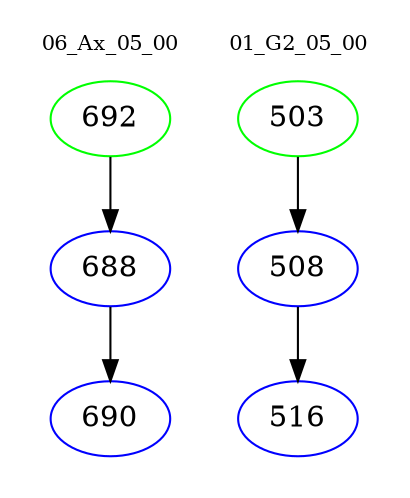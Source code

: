 digraph{
subgraph cluster_0 {
color = white
label = "06_Ax_05_00";
fontsize=10;
T0_692 [label="692", color="green"]
T0_692 -> T0_688 [color="black"]
T0_688 [label="688", color="blue"]
T0_688 -> T0_690 [color="black"]
T0_690 [label="690", color="blue"]
}
subgraph cluster_1 {
color = white
label = "01_G2_05_00";
fontsize=10;
T1_503 [label="503", color="green"]
T1_503 -> T1_508 [color="black"]
T1_508 [label="508", color="blue"]
T1_508 -> T1_516 [color="black"]
T1_516 [label="516", color="blue"]
}
}
